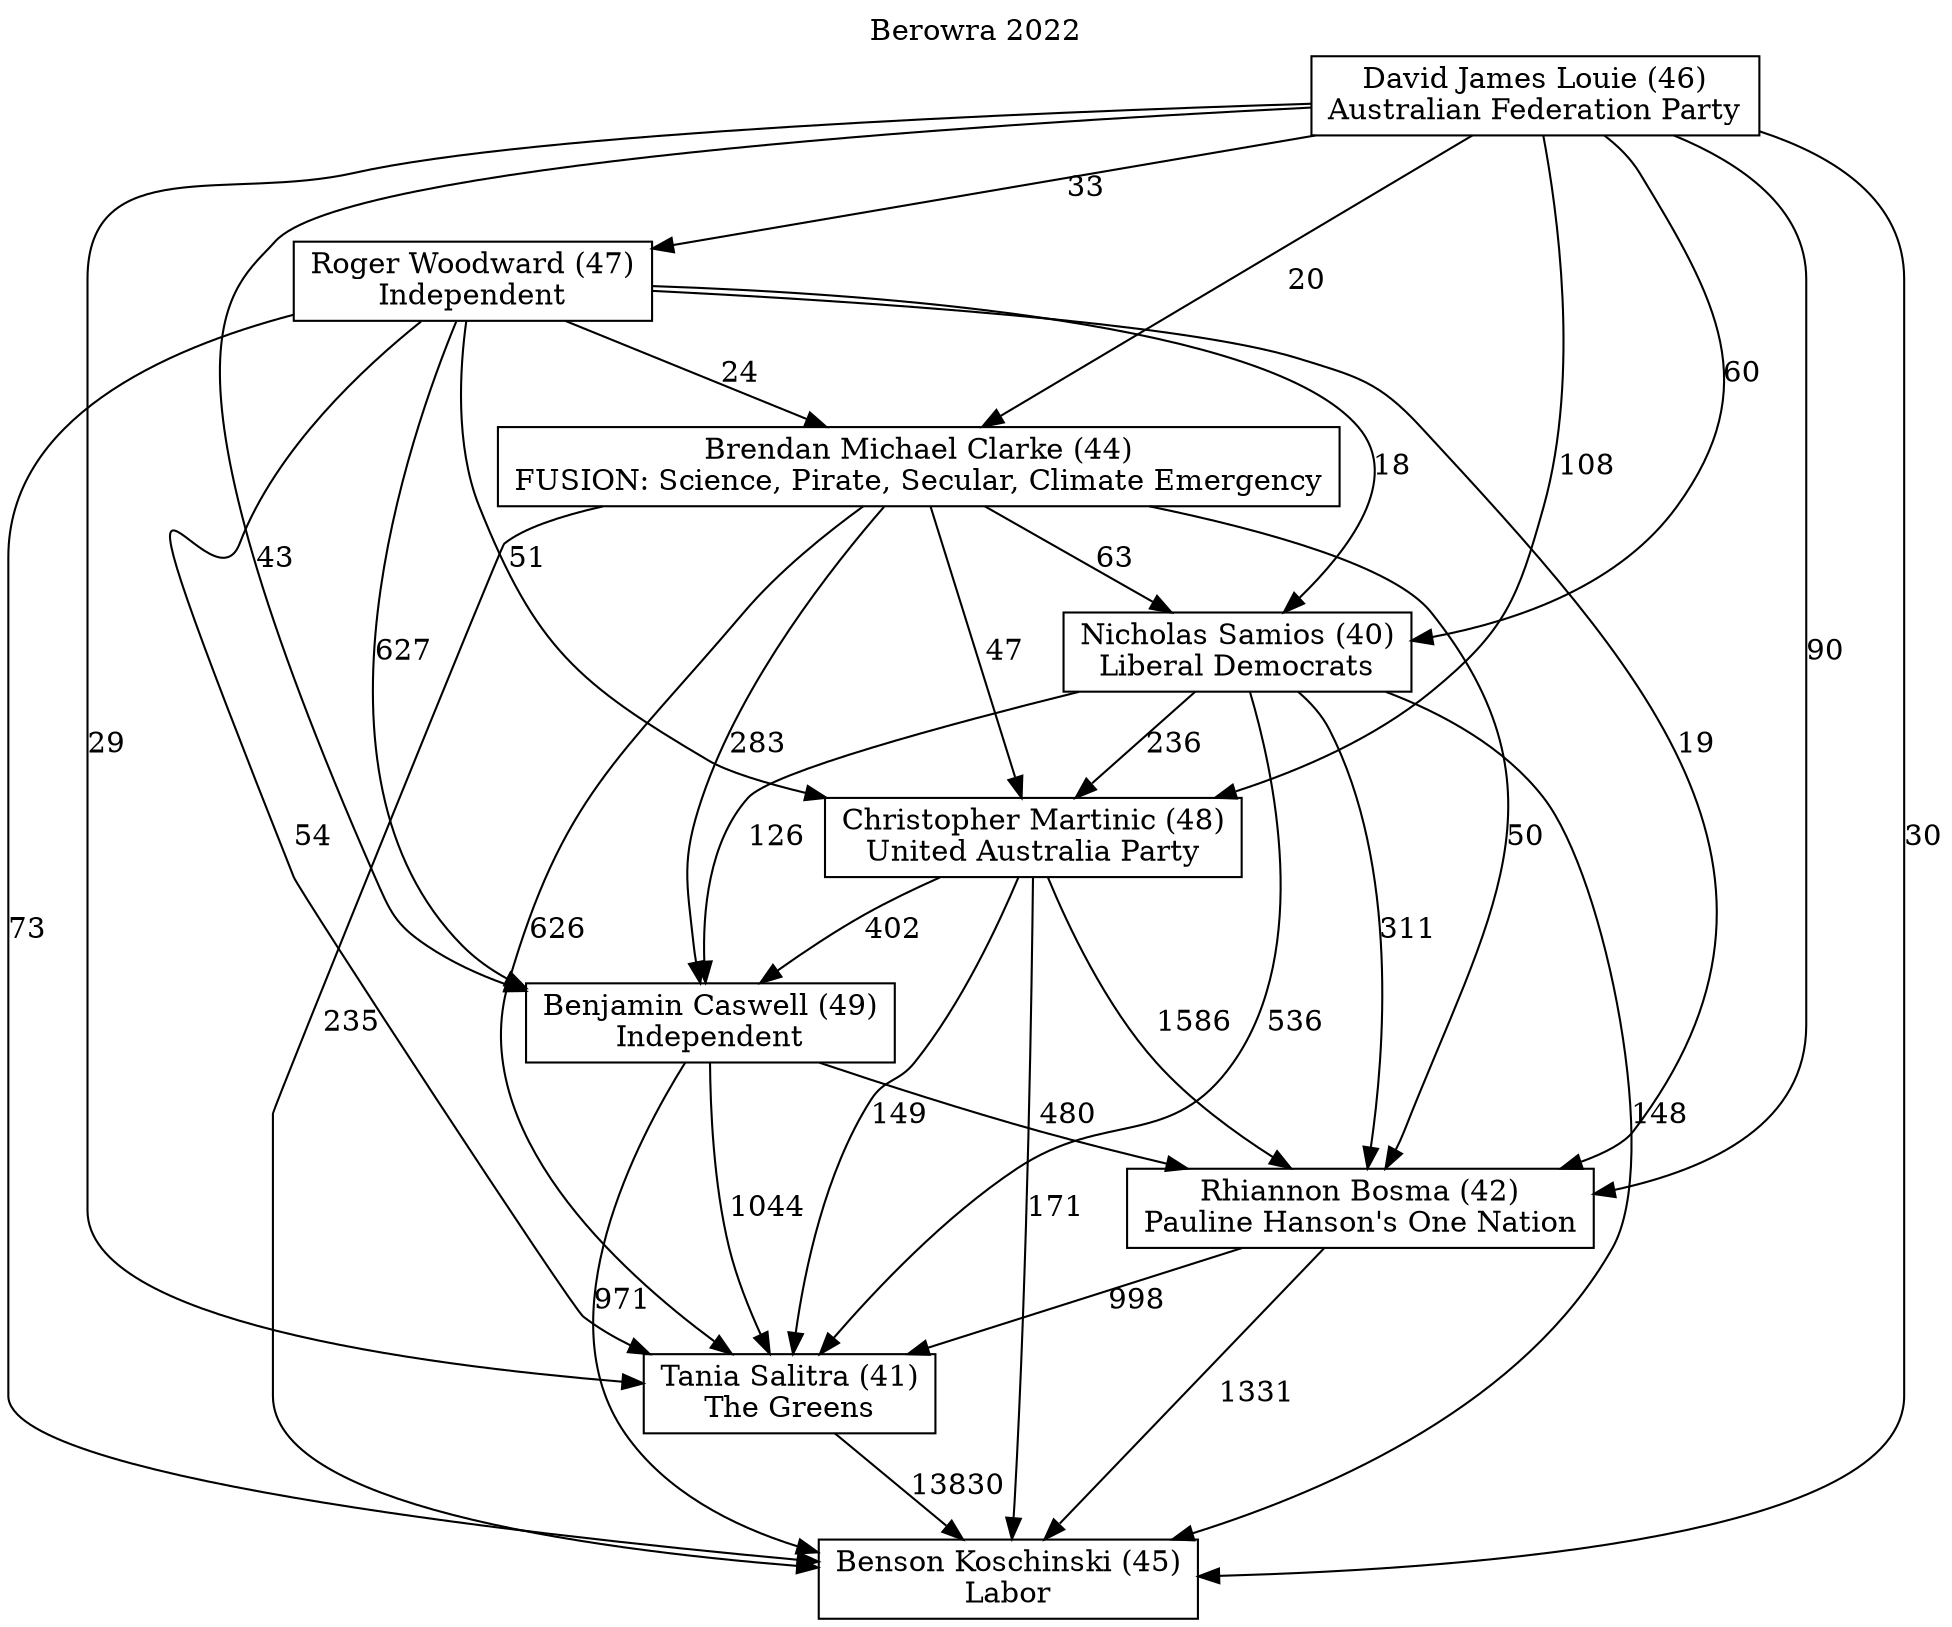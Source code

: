 // House preference flow
digraph "Benson Koschinski (45)_Berowra_2022" {
	graph [label="Berowra 2022" labelloc=t mclimit=10]
	node [shape=box]
	"David James Louie (46)" [label="David James Louie (46)
Australian Federation Party"]
	"Brendan Michael Clarke (44)" [label="Brendan Michael Clarke (44)
FUSION: Science, Pirate, Secular, Climate Emergency"]
	"Tania Salitra (41)" [label="Tania Salitra (41)
The Greens"]
	"Rhiannon Bosma (42)" [label="Rhiannon Bosma (42)
Pauline Hanson's One Nation"]
	"Roger Woodward (47)" [label="Roger Woodward (47)
Independent"]
	"Benson Koschinski (45)" [label="Benson Koschinski (45)
Labor"]
	"Benjamin Caswell (49)" [label="Benjamin Caswell (49)
Independent"]
	"Nicholas Samios (40)" [label="Nicholas Samios (40)
Liberal Democrats"]
	"Christopher Martinic (48)" [label="Christopher Martinic (48)
United Australia Party"]
	"Nicholas Samios (40)" -> "Benjamin Caswell (49)" [label=126]
	"Roger Woodward (47)" -> "Rhiannon Bosma (42)" [label=19]
	"Roger Woodward (47)" -> "Brendan Michael Clarke (44)" [label=24]
	"Benjamin Caswell (49)" -> "Rhiannon Bosma (42)" [label=480]
	"David James Louie (46)" -> "Rhiannon Bosma (42)" [label=90]
	"Brendan Michael Clarke (44)" -> "Christopher Martinic (48)" [label=47]
	"David James Louie (46)" -> "Brendan Michael Clarke (44)" [label=20]
	"David James Louie (46)" -> "Nicholas Samios (40)" [label=60]
	"Roger Woodward (47)" -> "Benjamin Caswell (49)" [label=627]
	"Roger Woodward (47)" -> "Nicholas Samios (40)" [label=18]
	"David James Louie (46)" -> "Benson Koschinski (45)" [label=30]
	"Christopher Martinic (48)" -> "Benjamin Caswell (49)" [label=402]
	"Nicholas Samios (40)" -> "Tania Salitra (41)" [label=536]
	"Rhiannon Bosma (42)" -> "Tania Salitra (41)" [label=998]
	"Roger Woodward (47)" -> "Christopher Martinic (48)" [label=51]
	"Brendan Michael Clarke (44)" -> "Rhiannon Bosma (42)" [label=50]
	"David James Louie (46)" -> "Benjamin Caswell (49)" [label=43]
	"David James Louie (46)" -> "Roger Woodward (47)" [label=33]
	"Christopher Martinic (48)" -> "Rhiannon Bosma (42)" [label=1586]
	"Brendan Michael Clarke (44)" -> "Benjamin Caswell (49)" [label=283]
	"Rhiannon Bosma (42)" -> "Benson Koschinski (45)" [label=1331]
	"Nicholas Samios (40)" -> "Christopher Martinic (48)" [label=236]
	"Christopher Martinic (48)" -> "Benson Koschinski (45)" [label=171]
	"Brendan Michael Clarke (44)" -> "Nicholas Samios (40)" [label=63]
	"Brendan Michael Clarke (44)" -> "Benson Koschinski (45)" [label=235]
	"Roger Woodward (47)" -> "Tania Salitra (41)" [label=54]
	"Christopher Martinic (48)" -> "Tania Salitra (41)" [label=149]
	"Nicholas Samios (40)" -> "Rhiannon Bosma (42)" [label=311]
	"Benjamin Caswell (49)" -> "Benson Koschinski (45)" [label=971]
	"Tania Salitra (41)" -> "Benson Koschinski (45)" [label=13830]
	"Brendan Michael Clarke (44)" -> "Tania Salitra (41)" [label=626]
	"David James Louie (46)" -> "Tania Salitra (41)" [label=29]
	"Nicholas Samios (40)" -> "Benson Koschinski (45)" [label=148]
	"David James Louie (46)" -> "Christopher Martinic (48)" [label=108]
	"Benjamin Caswell (49)" -> "Tania Salitra (41)" [label=1044]
	"Roger Woodward (47)" -> "Benson Koschinski (45)" [label=73]
}
